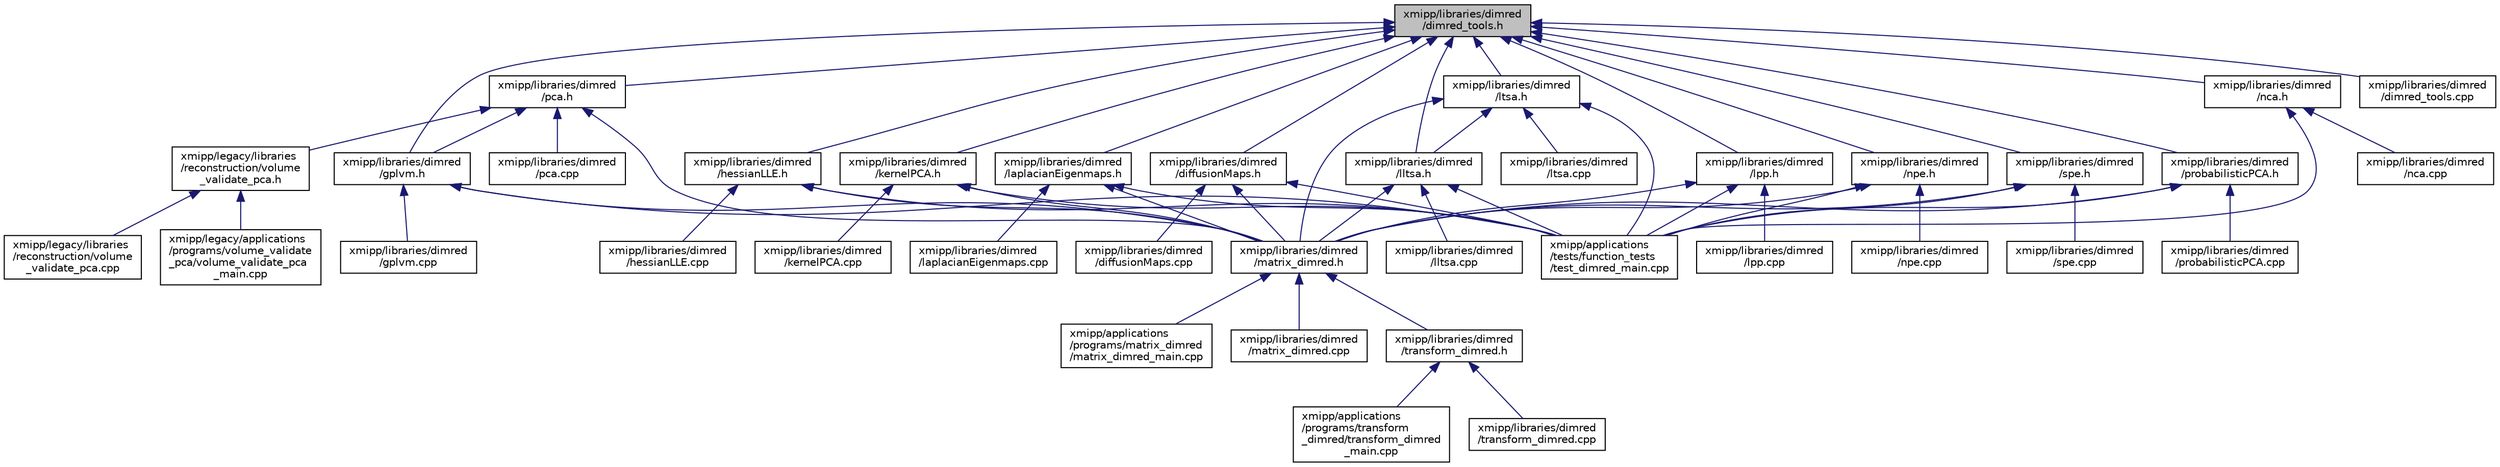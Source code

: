 digraph "xmipp/libraries/dimred/dimred_tools.h"
{
  edge [fontname="Helvetica",fontsize="10",labelfontname="Helvetica",labelfontsize="10"];
  node [fontname="Helvetica",fontsize="10",shape=record];
  Node19 [label="xmipp/libraries/dimred\l/dimred_tools.h",height=0.2,width=0.4,color="black", fillcolor="grey75", style="filled", fontcolor="black"];
  Node19 -> Node20 [dir="back",color="midnightblue",fontsize="10",style="solid",fontname="Helvetica"];
  Node20 [label="xmipp/libraries/dimred\l/diffusionMaps.h",height=0.2,width=0.4,color="black", fillcolor="white", style="filled",URL="$diffusionMaps_8h.html"];
  Node20 -> Node21 [dir="back",color="midnightblue",fontsize="10",style="solid",fontname="Helvetica"];
  Node21 [label="xmipp/applications\l/tests/function_tests\l/test_dimred_main.cpp",height=0.2,width=0.4,color="black", fillcolor="white", style="filled",URL="$test__dimred__main_8cpp.html"];
  Node20 -> Node22 [dir="back",color="midnightblue",fontsize="10",style="solid",fontname="Helvetica"];
  Node22 [label="xmipp/libraries/dimred\l/diffusionMaps.cpp",height=0.2,width=0.4,color="black", fillcolor="white", style="filled",URL="$diffusionMaps_8cpp.html"];
  Node20 -> Node23 [dir="back",color="midnightblue",fontsize="10",style="solid",fontname="Helvetica"];
  Node23 [label="xmipp/libraries/dimred\l/matrix_dimred.h",height=0.2,width=0.4,color="black", fillcolor="white", style="filled",URL="$matrix__dimred_8h.html"];
  Node23 -> Node24 [dir="back",color="midnightblue",fontsize="10",style="solid",fontname="Helvetica"];
  Node24 [label="xmipp/applications\l/programs/matrix_dimred\l/matrix_dimred_main.cpp",height=0.2,width=0.4,color="black", fillcolor="white", style="filled",URL="$matrix__dimred__main_8cpp.html"];
  Node23 -> Node25 [dir="back",color="midnightblue",fontsize="10",style="solid",fontname="Helvetica"];
  Node25 [label="xmipp/libraries/dimred\l/matrix_dimred.cpp",height=0.2,width=0.4,color="black", fillcolor="white", style="filled",URL="$matrix__dimred_8cpp.html"];
  Node23 -> Node26 [dir="back",color="midnightblue",fontsize="10",style="solid",fontname="Helvetica"];
  Node26 [label="xmipp/libraries/dimred\l/transform_dimred.h",height=0.2,width=0.4,color="black", fillcolor="white", style="filled",URL="$transform__dimred_8h.html"];
  Node26 -> Node27 [dir="back",color="midnightblue",fontsize="10",style="solid",fontname="Helvetica"];
  Node27 [label="xmipp/applications\l/programs/transform\l_dimred/transform_dimred\l_main.cpp",height=0.2,width=0.4,color="black", fillcolor="white", style="filled",URL="$transform__dimred__main_8cpp.html"];
  Node26 -> Node28 [dir="back",color="midnightblue",fontsize="10",style="solid",fontname="Helvetica"];
  Node28 [label="xmipp/libraries/dimred\l/transform_dimred.cpp",height=0.2,width=0.4,color="black", fillcolor="white", style="filled",URL="$transform__dimred_8cpp.html"];
  Node19 -> Node29 [dir="back",color="midnightblue",fontsize="10",style="solid",fontname="Helvetica"];
  Node29 [label="xmipp/libraries/dimred\l/dimred_tools.cpp",height=0.2,width=0.4,color="black", fillcolor="white", style="filled",URL="$dimred__tools_8cpp.html"];
  Node19 -> Node30 [dir="back",color="midnightblue",fontsize="10",style="solid",fontname="Helvetica"];
  Node30 [label="xmipp/libraries/dimred\l/gplvm.h",height=0.2,width=0.4,color="black", fillcolor="white", style="filled",URL="$gplvm_8h.html"];
  Node30 -> Node21 [dir="back",color="midnightblue",fontsize="10",style="solid",fontname="Helvetica"];
  Node30 -> Node31 [dir="back",color="midnightblue",fontsize="10",style="solid",fontname="Helvetica"];
  Node31 [label="xmipp/libraries/dimred\l/gplvm.cpp",height=0.2,width=0.4,color="black", fillcolor="white", style="filled",URL="$gplvm_8cpp.html"];
  Node30 -> Node23 [dir="back",color="midnightblue",fontsize="10",style="solid",fontname="Helvetica"];
  Node19 -> Node32 [dir="back",color="midnightblue",fontsize="10",style="solid",fontname="Helvetica"];
  Node32 [label="xmipp/libraries/dimred\l/pca.h",height=0.2,width=0.4,color="black", fillcolor="white", style="filled",URL="$dimred_2pca_8h.html"];
  Node32 -> Node33 [dir="back",color="midnightblue",fontsize="10",style="solid",fontname="Helvetica"];
  Node33 [label="xmipp/legacy/libraries\l/reconstruction/volume\l_validate_pca.h",height=0.2,width=0.4,color="black", fillcolor="white", style="filled",URL="$volume__validate__pca_8h.html"];
  Node33 -> Node34 [dir="back",color="midnightblue",fontsize="10",style="solid",fontname="Helvetica"];
  Node34 [label="xmipp/legacy/applications\l/programs/volume_validate\l_pca/volume_validate_pca\l_main.cpp",height=0.2,width=0.4,color="black", fillcolor="white", style="filled",URL="$volume__validate__pca__main_8cpp.html"];
  Node33 -> Node35 [dir="back",color="midnightblue",fontsize="10",style="solid",fontname="Helvetica"];
  Node35 [label="xmipp/legacy/libraries\l/reconstruction/volume\l_validate_pca.cpp",height=0.2,width=0.4,color="black", fillcolor="white", style="filled",URL="$volume__validate__pca_8cpp.html"];
  Node32 -> Node30 [dir="back",color="midnightblue",fontsize="10",style="solid",fontname="Helvetica"];
  Node32 -> Node23 [dir="back",color="midnightblue",fontsize="10",style="solid",fontname="Helvetica"];
  Node32 -> Node36 [dir="back",color="midnightblue",fontsize="10",style="solid",fontname="Helvetica"];
  Node36 [label="xmipp/libraries/dimred\l/pca.cpp",height=0.2,width=0.4,color="black", fillcolor="white", style="filled",URL="$dimred_2pca_8cpp.html"];
  Node19 -> Node37 [dir="back",color="midnightblue",fontsize="10",style="solid",fontname="Helvetica"];
  Node37 [label="xmipp/libraries/dimred\l/hessianLLE.h",height=0.2,width=0.4,color="black", fillcolor="white", style="filled",URL="$hessianLLE_8h.html"];
  Node37 -> Node21 [dir="back",color="midnightblue",fontsize="10",style="solid",fontname="Helvetica"];
  Node37 -> Node38 [dir="back",color="midnightblue",fontsize="10",style="solid",fontname="Helvetica"];
  Node38 [label="xmipp/libraries/dimred\l/hessianLLE.cpp",height=0.2,width=0.4,color="black", fillcolor="white", style="filled",URL="$hessianLLE_8cpp.html"];
  Node37 -> Node23 [dir="back",color="midnightblue",fontsize="10",style="solid",fontname="Helvetica"];
  Node19 -> Node39 [dir="back",color="midnightblue",fontsize="10",style="solid",fontname="Helvetica"];
  Node39 [label="xmipp/libraries/dimred\l/kernelPCA.h",height=0.2,width=0.4,color="black", fillcolor="white", style="filled",URL="$kernelPCA_8h.html"];
  Node39 -> Node21 [dir="back",color="midnightblue",fontsize="10",style="solid",fontname="Helvetica"];
  Node39 -> Node40 [dir="back",color="midnightblue",fontsize="10",style="solid",fontname="Helvetica"];
  Node40 [label="xmipp/libraries/dimred\l/kernelPCA.cpp",height=0.2,width=0.4,color="black", fillcolor="white", style="filled",URL="$kernelPCA_8cpp.html"];
  Node39 -> Node23 [dir="back",color="midnightblue",fontsize="10",style="solid",fontname="Helvetica"];
  Node19 -> Node41 [dir="back",color="midnightblue",fontsize="10",style="solid",fontname="Helvetica"];
  Node41 [label="xmipp/libraries/dimred\l/laplacianEigenmaps.h",height=0.2,width=0.4,color="black", fillcolor="white", style="filled",URL="$laplacianEigenmaps_8h.html"];
  Node41 -> Node21 [dir="back",color="midnightblue",fontsize="10",style="solid",fontname="Helvetica"];
  Node41 -> Node42 [dir="back",color="midnightblue",fontsize="10",style="solid",fontname="Helvetica"];
  Node42 [label="xmipp/libraries/dimred\l/laplacianEigenmaps.cpp",height=0.2,width=0.4,color="black", fillcolor="white", style="filled",URL="$laplacianEigenmaps_8cpp.html"];
  Node41 -> Node23 [dir="back",color="midnightblue",fontsize="10",style="solid",fontname="Helvetica"];
  Node19 -> Node43 [dir="back",color="midnightblue",fontsize="10",style="solid",fontname="Helvetica"];
  Node43 [label="xmipp/libraries/dimred\l/lltsa.h",height=0.2,width=0.4,color="black", fillcolor="white", style="filled",URL="$lltsa_8h.html"];
  Node43 -> Node21 [dir="back",color="midnightblue",fontsize="10",style="solid",fontname="Helvetica"];
  Node43 -> Node44 [dir="back",color="midnightblue",fontsize="10",style="solid",fontname="Helvetica"];
  Node44 [label="xmipp/libraries/dimred\l/lltsa.cpp",height=0.2,width=0.4,color="black", fillcolor="white", style="filled",URL="$lltsa_8cpp.html"];
  Node43 -> Node23 [dir="back",color="midnightblue",fontsize="10",style="solid",fontname="Helvetica"];
  Node19 -> Node45 [dir="back",color="midnightblue",fontsize="10",style="solid",fontname="Helvetica"];
  Node45 [label="xmipp/libraries/dimred\l/ltsa.h",height=0.2,width=0.4,color="black", fillcolor="white", style="filled",URL="$ltsa_8h.html"];
  Node45 -> Node21 [dir="back",color="midnightblue",fontsize="10",style="solid",fontname="Helvetica"];
  Node45 -> Node43 [dir="back",color="midnightblue",fontsize="10",style="solid",fontname="Helvetica"];
  Node45 -> Node46 [dir="back",color="midnightblue",fontsize="10",style="solid",fontname="Helvetica"];
  Node46 [label="xmipp/libraries/dimred\l/ltsa.cpp",height=0.2,width=0.4,color="black", fillcolor="white", style="filled",URL="$ltsa_8cpp.html"];
  Node45 -> Node23 [dir="back",color="midnightblue",fontsize="10",style="solid",fontname="Helvetica"];
  Node19 -> Node47 [dir="back",color="midnightblue",fontsize="10",style="solid",fontname="Helvetica"];
  Node47 [label="xmipp/libraries/dimred\l/lpp.h",height=0.2,width=0.4,color="black", fillcolor="white", style="filled",URL="$lpp_8h.html"];
  Node47 -> Node21 [dir="back",color="midnightblue",fontsize="10",style="solid",fontname="Helvetica"];
  Node47 -> Node48 [dir="back",color="midnightblue",fontsize="10",style="solid",fontname="Helvetica"];
  Node48 [label="xmipp/libraries/dimred\l/lpp.cpp",height=0.2,width=0.4,color="black", fillcolor="white", style="filled",URL="$lpp_8cpp.html"];
  Node47 -> Node23 [dir="back",color="midnightblue",fontsize="10",style="solid",fontname="Helvetica"];
  Node19 -> Node49 [dir="back",color="midnightblue",fontsize="10",style="solid",fontname="Helvetica"];
  Node49 [label="xmipp/libraries/dimred\l/npe.h",height=0.2,width=0.4,color="black", fillcolor="white", style="filled",URL="$npe_8h.html"];
  Node49 -> Node21 [dir="back",color="midnightblue",fontsize="10",style="solid",fontname="Helvetica"];
  Node49 -> Node23 [dir="back",color="midnightblue",fontsize="10",style="solid",fontname="Helvetica"];
  Node49 -> Node50 [dir="back",color="midnightblue",fontsize="10",style="solid",fontname="Helvetica"];
  Node50 [label="xmipp/libraries/dimred\l/npe.cpp",height=0.2,width=0.4,color="black", fillcolor="white", style="filled",URL="$npe_8cpp.html"];
  Node19 -> Node51 [dir="back",color="midnightblue",fontsize="10",style="solid",fontname="Helvetica"];
  Node51 [label="xmipp/libraries/dimred\l/spe.h",height=0.2,width=0.4,color="black", fillcolor="white", style="filled",URL="$spe_8h.html"];
  Node51 -> Node21 [dir="back",color="midnightblue",fontsize="10",style="solid",fontname="Helvetica"];
  Node51 -> Node23 [dir="back",color="midnightblue",fontsize="10",style="solid",fontname="Helvetica"];
  Node51 -> Node52 [dir="back",color="midnightblue",fontsize="10",style="solid",fontname="Helvetica"];
  Node52 [label="xmipp/libraries/dimred\l/spe.cpp",height=0.2,width=0.4,color="black", fillcolor="white", style="filled",URL="$spe_8cpp.html"];
  Node19 -> Node53 [dir="back",color="midnightblue",fontsize="10",style="solid",fontname="Helvetica"];
  Node53 [label="xmipp/libraries/dimred\l/probabilisticPCA.h",height=0.2,width=0.4,color="black", fillcolor="white", style="filled",URL="$probabilisticPCA_8h.html"];
  Node53 -> Node21 [dir="back",color="midnightblue",fontsize="10",style="solid",fontname="Helvetica"];
  Node53 -> Node23 [dir="back",color="midnightblue",fontsize="10",style="solid",fontname="Helvetica"];
  Node53 -> Node54 [dir="back",color="midnightblue",fontsize="10",style="solid",fontname="Helvetica"];
  Node54 [label="xmipp/libraries/dimred\l/probabilisticPCA.cpp",height=0.2,width=0.4,color="black", fillcolor="white", style="filled",URL="$probabilisticPCA_8cpp.html"];
  Node19 -> Node55 [dir="back",color="midnightblue",fontsize="10",style="solid",fontname="Helvetica"];
  Node55 [label="xmipp/libraries/dimred\l/nca.h",height=0.2,width=0.4,color="black", fillcolor="white", style="filled",URL="$nca_8h.html"];
  Node55 -> Node21 [dir="back",color="midnightblue",fontsize="10",style="solid",fontname="Helvetica"];
  Node55 -> Node56 [dir="back",color="midnightblue",fontsize="10",style="solid",fontname="Helvetica"];
  Node56 [label="xmipp/libraries/dimred\l/nca.cpp",height=0.2,width=0.4,color="black", fillcolor="white", style="filled",URL="$nca_8cpp.html"];
}
